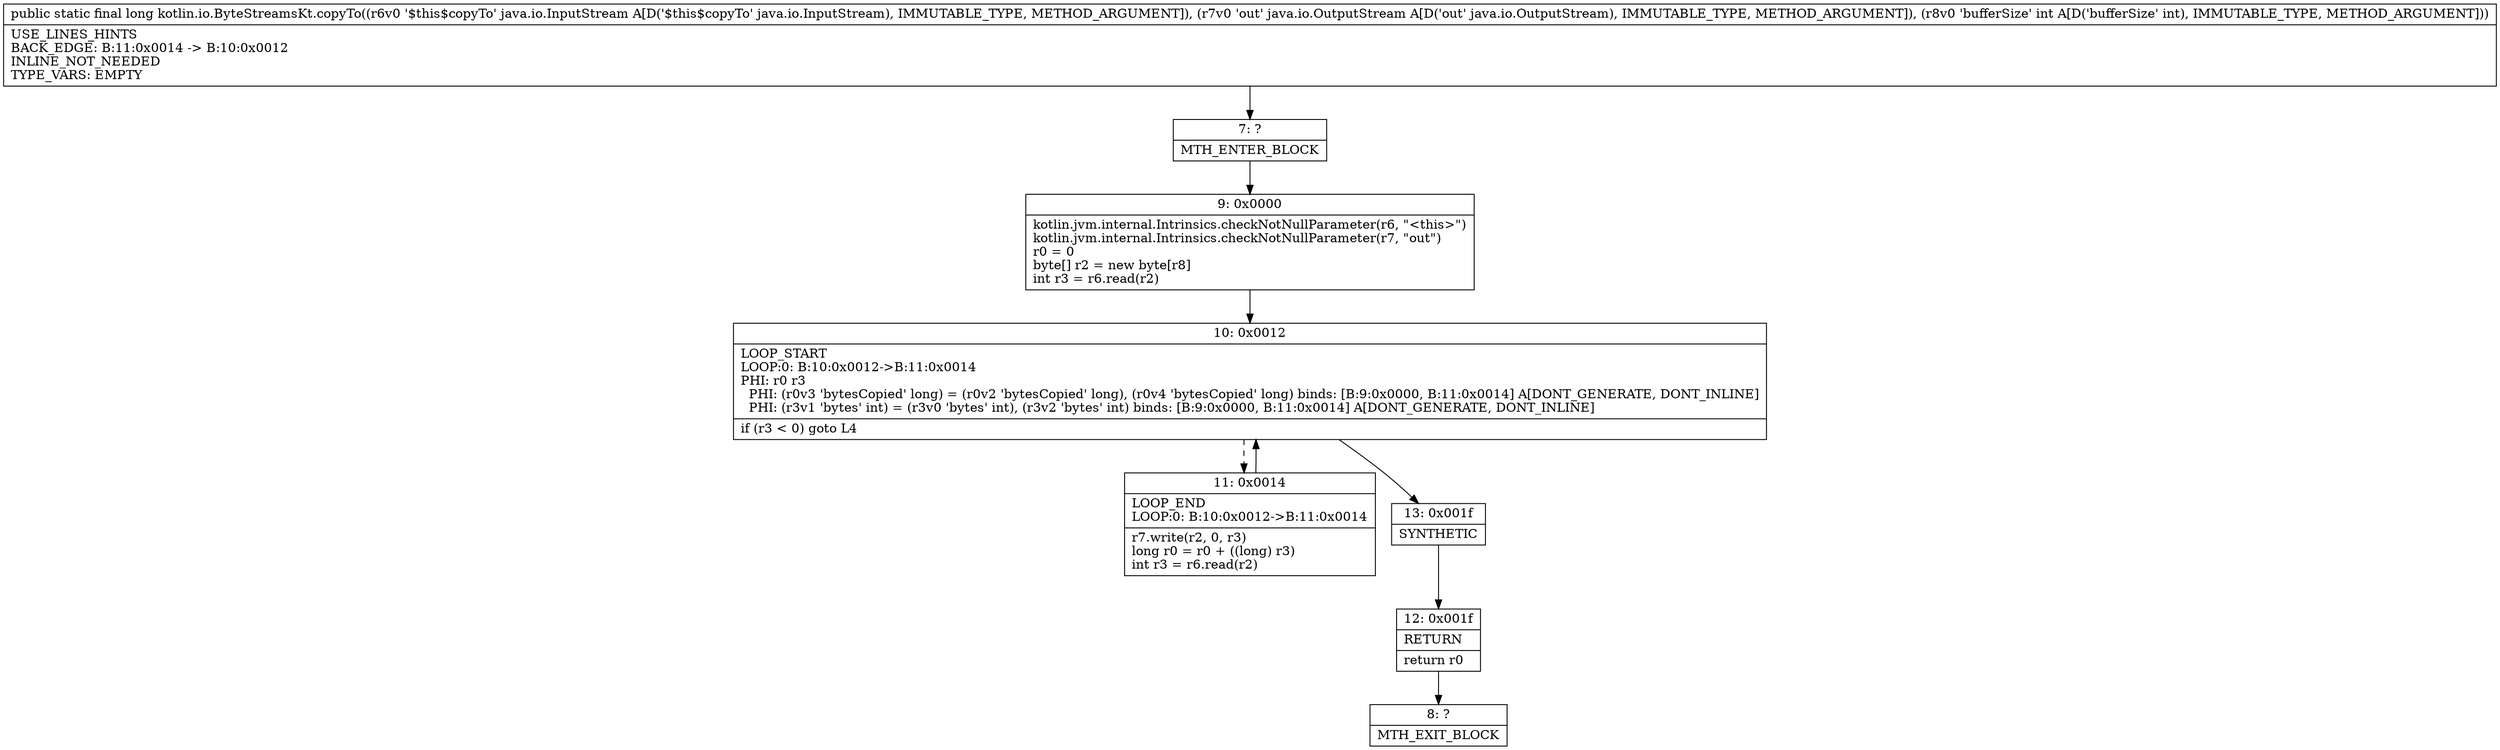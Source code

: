 digraph "CFG forkotlin.io.ByteStreamsKt.copyTo(Ljava\/io\/InputStream;Ljava\/io\/OutputStream;I)J" {
Node_7 [shape=record,label="{7\:\ ?|MTH_ENTER_BLOCK\l}"];
Node_9 [shape=record,label="{9\:\ 0x0000|kotlin.jvm.internal.Intrinsics.checkNotNullParameter(r6, \"\<this\>\")\lkotlin.jvm.internal.Intrinsics.checkNotNullParameter(r7, \"out\")\lr0 = 0\lbyte[] r2 = new byte[r8]\lint r3 = r6.read(r2)\l}"];
Node_10 [shape=record,label="{10\:\ 0x0012|LOOP_START\lLOOP:0: B:10:0x0012\-\>B:11:0x0014\lPHI: r0 r3 \l  PHI: (r0v3 'bytesCopied' long) = (r0v2 'bytesCopied' long), (r0v4 'bytesCopied' long) binds: [B:9:0x0000, B:11:0x0014] A[DONT_GENERATE, DONT_INLINE]\l  PHI: (r3v1 'bytes' int) = (r3v0 'bytes' int), (r3v2 'bytes' int) binds: [B:9:0x0000, B:11:0x0014] A[DONT_GENERATE, DONT_INLINE]\l|if (r3 \< 0) goto L4\l}"];
Node_11 [shape=record,label="{11\:\ 0x0014|LOOP_END\lLOOP:0: B:10:0x0012\-\>B:11:0x0014\l|r7.write(r2, 0, r3)\llong r0 = r0 + ((long) r3)\lint r3 = r6.read(r2)\l}"];
Node_13 [shape=record,label="{13\:\ 0x001f|SYNTHETIC\l}"];
Node_12 [shape=record,label="{12\:\ 0x001f|RETURN\l|return r0\l}"];
Node_8 [shape=record,label="{8\:\ ?|MTH_EXIT_BLOCK\l}"];
MethodNode[shape=record,label="{public static final long kotlin.io.ByteStreamsKt.copyTo((r6v0 '$this$copyTo' java.io.InputStream A[D('$this$copyTo' java.io.InputStream), IMMUTABLE_TYPE, METHOD_ARGUMENT]), (r7v0 'out' java.io.OutputStream A[D('out' java.io.OutputStream), IMMUTABLE_TYPE, METHOD_ARGUMENT]), (r8v0 'bufferSize' int A[D('bufferSize' int), IMMUTABLE_TYPE, METHOD_ARGUMENT]))  | USE_LINES_HINTS\lBACK_EDGE: B:11:0x0014 \-\> B:10:0x0012\lINLINE_NOT_NEEDED\lTYPE_VARS: EMPTY\l}"];
MethodNode -> Node_7;Node_7 -> Node_9;
Node_9 -> Node_10;
Node_10 -> Node_11[style=dashed];
Node_10 -> Node_13;
Node_11 -> Node_10;
Node_13 -> Node_12;
Node_12 -> Node_8;
}

